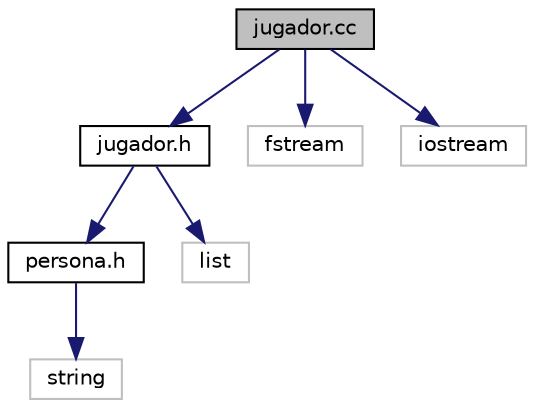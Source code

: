 digraph "jugador.cc"
{
 // LATEX_PDF_SIZE
  edge [fontname="Helvetica",fontsize="10",labelfontname="Helvetica",labelfontsize="10"];
  node [fontname="Helvetica",fontsize="10",shape=record];
  Node1 [label="jugador.cc",height=0.2,width=0.4,color="black", fillcolor="grey75", style="filled", fontcolor="black",tooltip="Cuerpo de los métodos de la clase jugador."];
  Node1 -> Node2 [color="midnightblue",fontsize="10",style="solid",fontname="Helvetica"];
  Node2 [label="jugador.h",height=0.2,width=0.4,color="black", fillcolor="white", style="filled",URL="$jugador_8h.html",tooltip="La clase jugador representa a los jugadores del casino."];
  Node2 -> Node3 [color="midnightblue",fontsize="10",style="solid",fontname="Helvetica"];
  Node3 [label="persona.h",height=0.2,width=0.4,color="black", fillcolor="white", style="filled",URL="$persona_8h.html",tooltip="La clase persona representa la entidad persona."];
  Node3 -> Node4 [color="midnightblue",fontsize="10",style="solid",fontname="Helvetica"];
  Node4 [label="string",height=0.2,width=0.4,color="grey75", fillcolor="white", style="filled",tooltip=" "];
  Node2 -> Node5 [color="midnightblue",fontsize="10",style="solid",fontname="Helvetica"];
  Node5 [label="list",height=0.2,width=0.4,color="grey75", fillcolor="white", style="filled",tooltip=" "];
  Node1 -> Node6 [color="midnightblue",fontsize="10",style="solid",fontname="Helvetica"];
  Node6 [label="fstream",height=0.2,width=0.4,color="grey75", fillcolor="white", style="filled",tooltip=" "];
  Node1 -> Node7 [color="midnightblue",fontsize="10",style="solid",fontname="Helvetica"];
  Node7 [label="iostream",height=0.2,width=0.4,color="grey75", fillcolor="white", style="filled",tooltip=" "];
}
